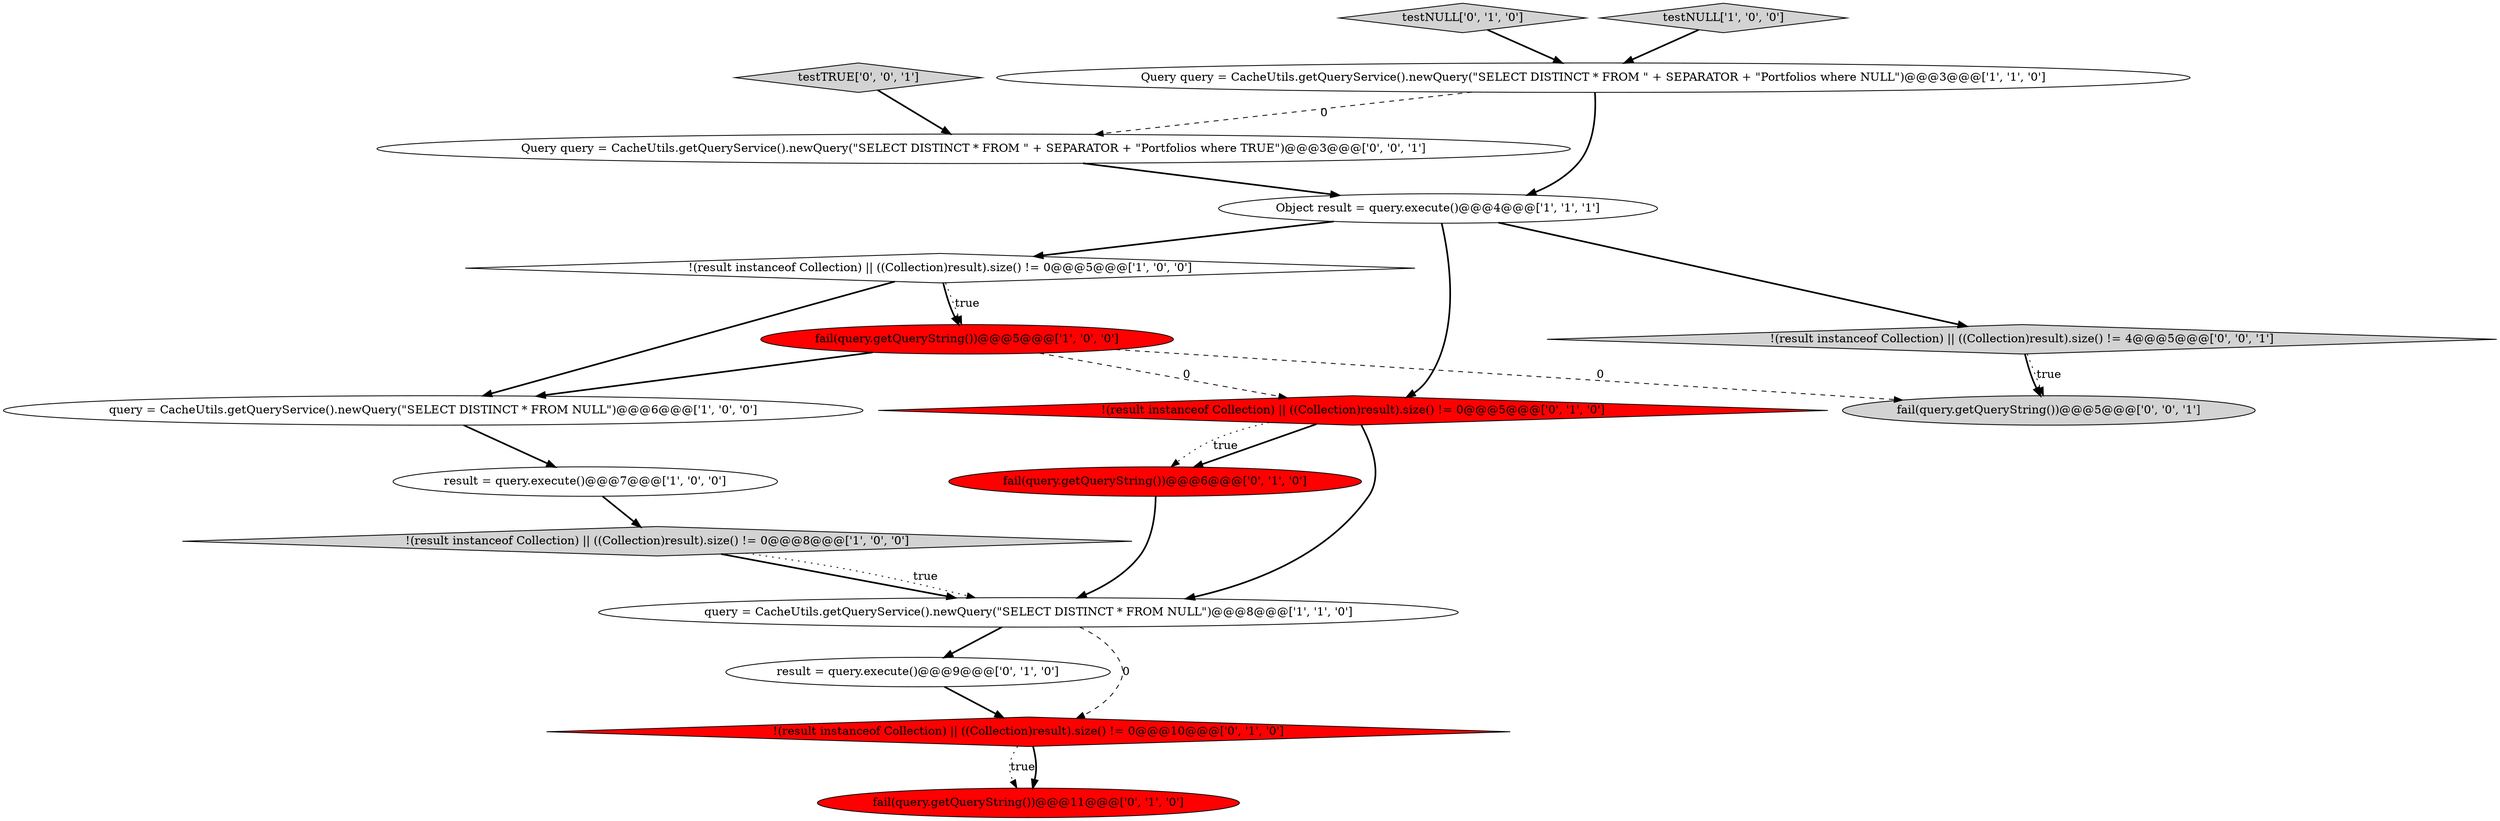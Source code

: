 digraph {
14 [style = filled, label = "!(result instanceof Collection) || ((Collection)result).size() != 0@@@10@@@['0', '1', '0']", fillcolor = red, shape = diamond image = "AAA1AAABBB2BBB"];
2 [style = filled, label = "!(result instanceof Collection) || ((Collection)result).size() != 0@@@8@@@['1', '0', '0']", fillcolor = lightgray, shape = diamond image = "AAA0AAABBB1BBB"];
12 [style = filled, label = "result = query.execute()@@@9@@@['0', '1', '0']", fillcolor = white, shape = ellipse image = "AAA0AAABBB2BBB"];
13 [style = filled, label = "testNULL['0', '1', '0']", fillcolor = lightgray, shape = diamond image = "AAA0AAABBB2BBB"];
17 [style = filled, label = "testTRUE['0', '0', '1']", fillcolor = lightgray, shape = diamond image = "AAA0AAABBB3BBB"];
18 [style = filled, label = "Query query = CacheUtils.getQueryService().newQuery(\"SELECT DISTINCT * FROM \" + SEPARATOR + \"Portfolios where TRUE\")@@@3@@@['0', '0', '1']", fillcolor = white, shape = ellipse image = "AAA0AAABBB3BBB"];
16 [style = filled, label = "fail(query.getQueryString())@@@5@@@['0', '0', '1']", fillcolor = lightgray, shape = ellipse image = "AAA0AAABBB3BBB"];
0 [style = filled, label = "Query query = CacheUtils.getQueryService().newQuery(\"SELECT DISTINCT * FROM \" + SEPARATOR + \"Portfolios where NULL\")@@@3@@@['1', '1', '0']", fillcolor = white, shape = ellipse image = "AAA0AAABBB1BBB"];
3 [style = filled, label = "testNULL['1', '0', '0']", fillcolor = lightgray, shape = diamond image = "AAA0AAABBB1BBB"];
11 [style = filled, label = "fail(query.getQueryString())@@@11@@@['0', '1', '0']", fillcolor = red, shape = ellipse image = "AAA1AAABBB2BBB"];
4 [style = filled, label = "Object result = query.execute()@@@4@@@['1', '1', '1']", fillcolor = white, shape = ellipse image = "AAA0AAABBB1BBB"];
8 [style = filled, label = "result = query.execute()@@@7@@@['1', '0', '0']", fillcolor = white, shape = ellipse image = "AAA0AAABBB1BBB"];
9 [style = filled, label = "!(result instanceof Collection) || ((Collection)result).size() != 0@@@5@@@['0', '1', '0']", fillcolor = red, shape = diamond image = "AAA1AAABBB2BBB"];
7 [style = filled, label = "query = CacheUtils.getQueryService().newQuery(\"SELECT DISTINCT * FROM NULL\")@@@6@@@['1', '0', '0']", fillcolor = white, shape = ellipse image = "AAA0AAABBB1BBB"];
1 [style = filled, label = "!(result instanceof Collection) || ((Collection)result).size() != 0@@@5@@@['1', '0', '0']", fillcolor = white, shape = diamond image = "AAA0AAABBB1BBB"];
15 [style = filled, label = "!(result instanceof Collection) || ((Collection)result).size() != 4@@@5@@@['0', '0', '1']", fillcolor = lightgray, shape = diamond image = "AAA0AAABBB3BBB"];
6 [style = filled, label = "fail(query.getQueryString())@@@5@@@['1', '0', '0']", fillcolor = red, shape = ellipse image = "AAA1AAABBB1BBB"];
5 [style = filled, label = "query = CacheUtils.getQueryService().newQuery(\"SELECT DISTINCT * FROM NULL\")@@@8@@@['1', '1', '0']", fillcolor = white, shape = ellipse image = "AAA0AAABBB1BBB"];
10 [style = filled, label = "fail(query.getQueryString())@@@6@@@['0', '1', '0']", fillcolor = red, shape = ellipse image = "AAA1AAABBB2BBB"];
4->9 [style = bold, label=""];
2->5 [style = bold, label=""];
5->14 [style = dashed, label="0"];
4->15 [style = bold, label=""];
6->9 [style = dashed, label="0"];
9->10 [style = bold, label=""];
15->16 [style = dotted, label="true"];
7->8 [style = bold, label=""];
15->16 [style = bold, label=""];
1->7 [style = bold, label=""];
3->0 [style = bold, label=""];
6->16 [style = dashed, label="0"];
1->6 [style = bold, label=""];
10->5 [style = bold, label=""];
18->4 [style = bold, label=""];
8->2 [style = bold, label=""];
5->12 [style = bold, label=""];
0->4 [style = bold, label=""];
12->14 [style = bold, label=""];
9->5 [style = bold, label=""];
0->18 [style = dashed, label="0"];
14->11 [style = dotted, label="true"];
1->6 [style = dotted, label="true"];
4->1 [style = bold, label=""];
6->7 [style = bold, label=""];
2->5 [style = dotted, label="true"];
9->10 [style = dotted, label="true"];
14->11 [style = bold, label=""];
17->18 [style = bold, label=""];
13->0 [style = bold, label=""];
}
